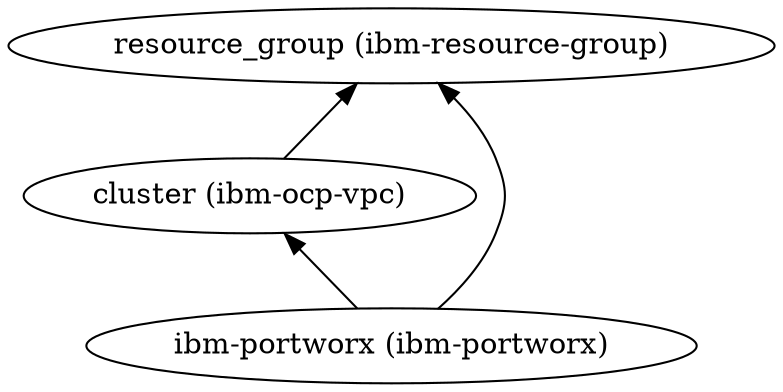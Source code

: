 digraph {
    rankdir="BT"
    "cluster (ibm-ocp-vpc)" -> "resource_group (ibm-resource-group)"
"cluster (ibm-ocp-vpc)"
"resource_group (ibm-resource-group)"
"ibm-portworx (ibm-portworx)" -> "cluster (ibm-ocp-vpc)"
"ibm-portworx (ibm-portworx)" -> "resource_group (ibm-resource-group)"
"ibm-portworx (ibm-portworx)"
  }